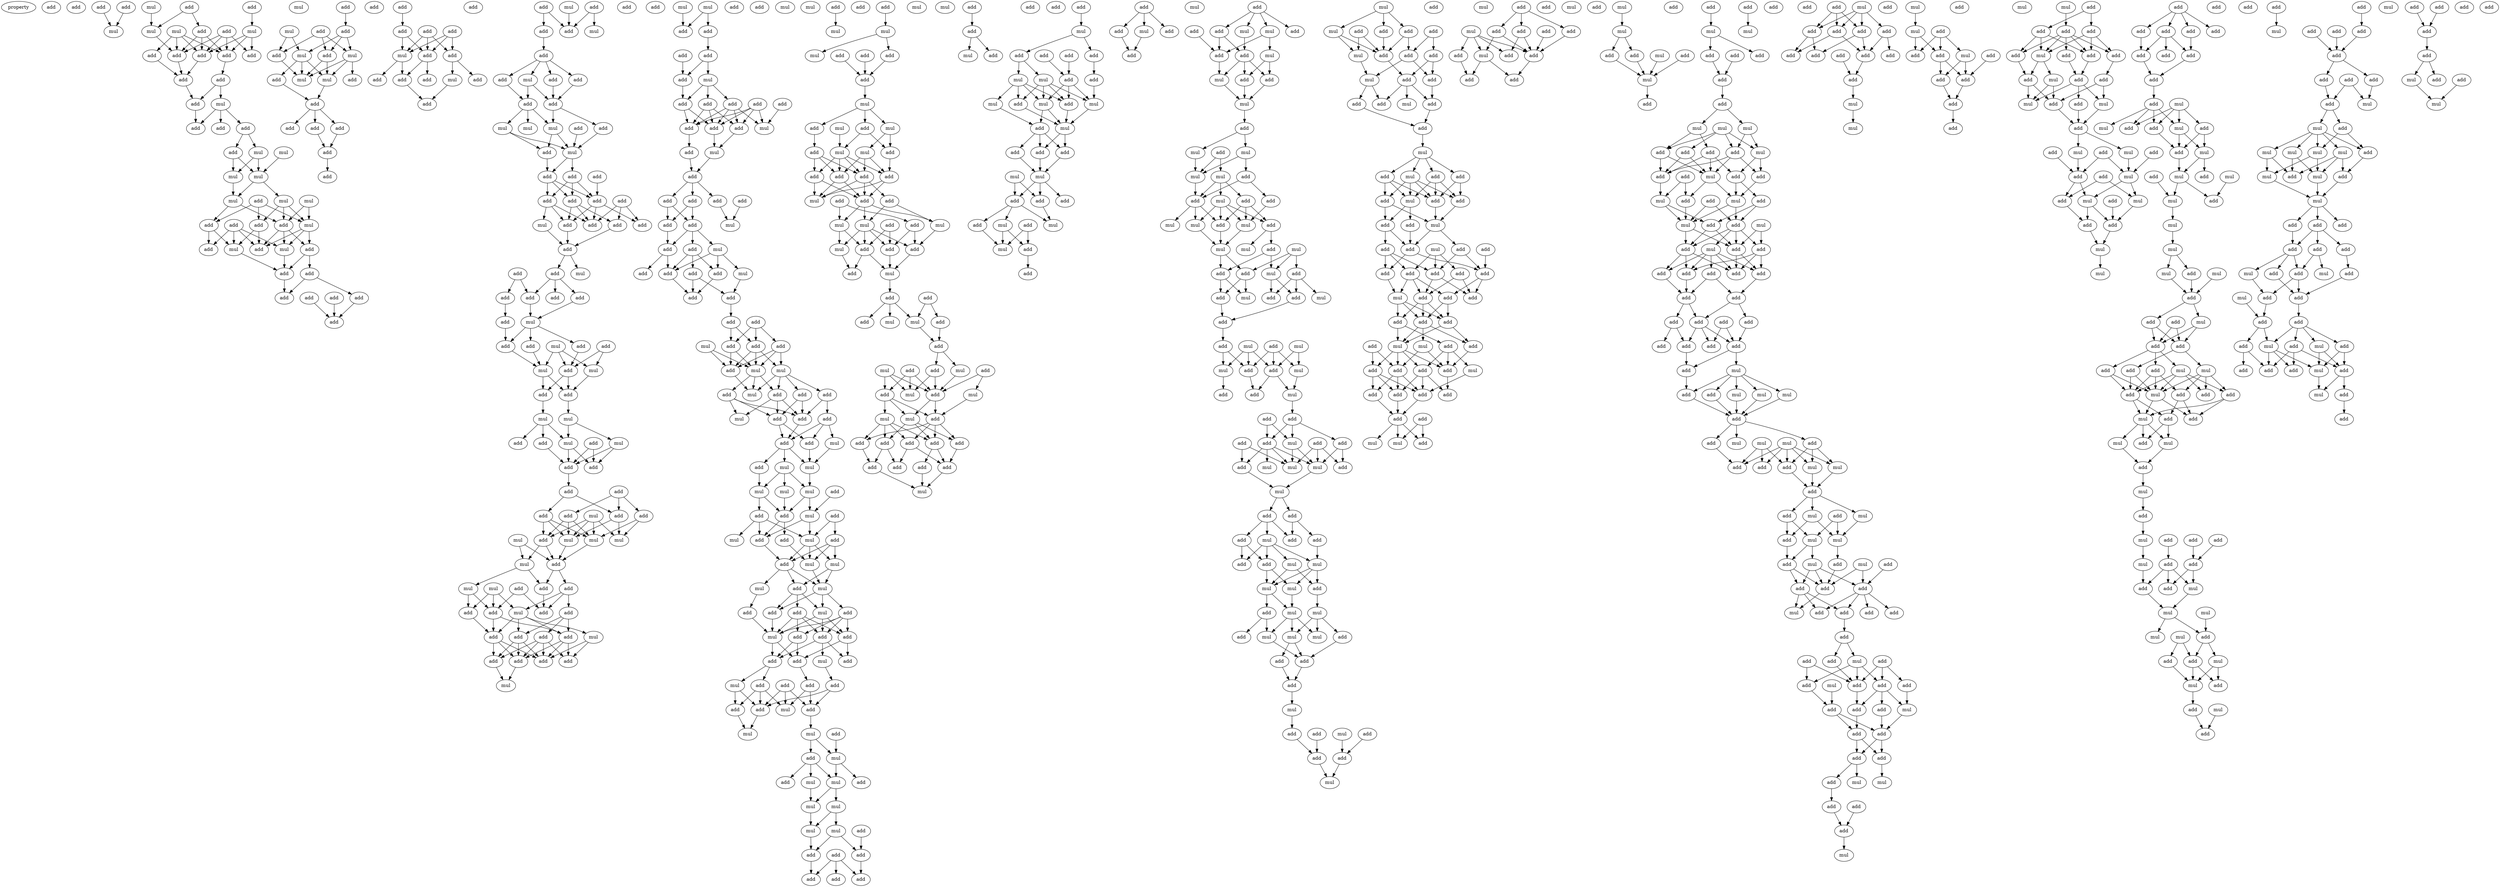 digraph {
    node [fontcolor=black]
    property [mul=2,lf=1.6]
    0 [ label = add ];
    1 [ label = add ];
    2 [ label = add ];
    3 [ label = add ];
    4 [ label = mul ];
    5 [ label = add ];
    6 [ label = mul ];
    7 [ label = add ];
    8 [ label = add ];
    9 [ label = mul ];
    10 [ label = mul ];
    11 [ label = mul ];
    12 [ label = add ];
    13 [ label = add ];
    14 [ label = add ];
    15 [ label = add ];
    16 [ label = add ];
    17 [ label = add ];
    18 [ label = add ];
    19 [ label = add ];
    20 [ label = mul ];
    21 [ label = add ];
    22 [ label = add ];
    23 [ label = add ];
    24 [ label = add ];
    25 [ label = add ];
    26 [ label = mul ];
    27 [ label = mul ];
    28 [ label = mul ];
    29 [ label = mul ];
    30 [ label = mul ];
    31 [ label = mul ];
    32 [ label = add ];
    33 [ label = mul ];
    34 [ label = add ];
    35 [ label = mul ];
    36 [ label = add ];
    37 [ label = add ];
    38 [ label = add ];
    39 [ label = mul ];
    40 [ label = add ];
    41 [ label = add ];
    42 [ label = add ];
    43 [ label = mul ];
    44 [ label = add ];
    45 [ label = add ];
    46 [ label = add ];
    47 [ label = add ];
    48 [ label = add ];
    49 [ label = add ];
    50 [ label = add ];
    51 [ label = mul ];
    52 [ label = add ];
    53 [ label = mul ];
    54 [ label = add ];
    55 [ label = add ];
    56 [ label = add ];
    57 [ label = add ];
    58 [ label = mul ];
    59 [ label = mul ];
    60 [ label = add ];
    61 [ label = mul ];
    62 [ label = mul ];
    63 [ label = add ];
    64 [ label = add ];
    65 [ label = add ];
    66 [ label = add ];
    67 [ label = add ];
    68 [ label = add ];
    69 [ label = add ];
    70 [ label = add ];
    71 [ label = add ];
    72 [ label = add ];
    73 [ label = add ];
    74 [ label = add ];
    75 [ label = add ];
    76 [ label = add ];
    77 [ label = mul ];
    78 [ label = add ];
    79 [ label = add ];
    80 [ label = mul ];
    81 [ label = add ];
    82 [ label = add ];
    83 [ label = add ];
    84 [ label = add ];
    85 [ label = add ];
    86 [ label = mul ];
    87 [ label = add ];
    88 [ label = add ];
    89 [ label = add ];
    90 [ label = mul ];
    91 [ label = add ];
    92 [ label = add ];
    93 [ label = add ];
    94 [ label = add ];
    95 [ label = mul ];
    96 [ label = add ];
    97 [ label = add ];
    98 [ label = add ];
    99 [ label = add ];
    100 [ label = add ];
    101 [ label = mul ];
    102 [ label = mul ];
    103 [ label = mul ];
    104 [ label = add ];
    105 [ label = mul ];
    106 [ label = add ];
    107 [ label = add ];
    108 [ label = add ];
    109 [ label = add ];
    110 [ label = add ];
    111 [ label = add ];
    112 [ label = add ];
    113 [ label = add ];
    114 [ label = add ];
    115 [ label = mul ];
    116 [ label = add ];
    117 [ label = add ];
    118 [ label = add ];
    119 [ label = add ];
    120 [ label = add ];
    121 [ label = mul ];
    122 [ label = add ];
    123 [ label = add ];
    124 [ label = add ];
    125 [ label = add ];
    126 [ label = add ];
    127 [ label = add ];
    128 [ label = mul ];
    129 [ label = mul ];
    130 [ label = add ];
    131 [ label = add ];
    132 [ label = add ];
    133 [ label = add ];
    134 [ label = mul ];
    135 [ label = mul ];
    136 [ label = add ];
    137 [ label = add ];
    138 [ label = add ];
    139 [ label = mul ];
    140 [ label = mul ];
    141 [ label = mul ];
    142 [ label = add ];
    143 [ label = add ];
    144 [ label = mul ];
    145 [ label = add ];
    146 [ label = add ];
    147 [ label = add ];
    148 [ label = add ];
    149 [ label = add ];
    150 [ label = add ];
    151 [ label = add ];
    152 [ label = add ];
    153 [ label = add ];
    154 [ label = mul ];
    155 [ label = mul ];
    156 [ label = mul ];
    157 [ label = add ];
    158 [ label = mul ];
    159 [ label = mul ];
    160 [ label = mul ];
    161 [ label = add ];
    162 [ label = add ];
    163 [ label = mul ];
    164 [ label = add ];
    165 [ label = add ];
    166 [ label = mul ];
    167 [ label = add ];
    168 [ label = add ];
    169 [ label = add ];
    170 [ label = add ];
    171 [ label = mul ];
    172 [ label = add ];
    173 [ label = add ];
    174 [ label = add ];
    175 [ label = add ];
    176 [ label = mul ];
    177 [ label = add ];
    178 [ label = add ];
    179 [ label = add ];
    180 [ label = add ];
    181 [ label = mul ];
    182 [ label = mul ];
    183 [ label = mul ];
    184 [ label = add ];
    185 [ label = add ];
    186 [ label = add ];
    187 [ label = add ];
    188 [ label = add ];
    189 [ label = add ];
    190 [ label = mul ];
    191 [ label = add ];
    192 [ label = add ];
    193 [ label = add ];
    194 [ label = add ];
    195 [ label = add ];
    196 [ label = add ];
    197 [ label = add ];
    198 [ label = add ];
    199 [ label = add ];
    200 [ label = mul ];
    201 [ label = add ];
    202 [ label = mul ];
    203 [ label = add ];
    204 [ label = add ];
    205 [ label = add ];
    206 [ label = add ];
    207 [ label = add ];
    208 [ label = add ];
    209 [ label = mul ];
    210 [ label = add ];
    211 [ label = add ];
    212 [ label = mul ];
    213 [ label = add ];
    214 [ label = mul ];
    215 [ label = add ];
    216 [ label = add ];
    217 [ label = add ];
    218 [ label = add ];
    219 [ label = add ];
    220 [ label = add ];
    221 [ label = add ];
    222 [ label = add ];
    223 [ label = add ];
    224 [ label = add ];
    225 [ label = mul ];
    226 [ label = add ];
    227 [ label = add ];
    228 [ label = mul ];
    229 [ label = mul ];
    230 [ label = mul ];
    231 [ label = add ];
    232 [ label = add ];
    233 [ label = add ];
    234 [ label = add ];
    235 [ label = add ];
    236 [ label = mul ];
    237 [ label = add ];
    238 [ label = add ];
    239 [ label = add ];
    240 [ label = add ];
    241 [ label = mul ];
    242 [ label = add ];
    243 [ label = mul ];
    244 [ label = mul ];
    245 [ label = mul ];
    246 [ label = mul ];
    247 [ label = mul ];
    248 [ label = add ];
    249 [ label = mul ];
    250 [ label = add ];
    251 [ label = add ];
    252 [ label = add ];
    253 [ label = mul ];
    254 [ label = add ];
    255 [ label = add ];
    256 [ label = add ];
    257 [ label = mul ];
    258 [ label = add ];
    259 [ label = mul ];
    260 [ label = mul ];
    261 [ label = mul ];
    262 [ label = mul ];
    263 [ label = add ];
    264 [ label = mul ];
    265 [ label = add ];
    266 [ label = add ];
    267 [ label = add ];
    268 [ label = add ];
    269 [ label = add ];
    270 [ label = add ];
    271 [ label = add ];
    272 [ label = mul ];
    273 [ label = mul ];
    274 [ label = mul ];
    275 [ label = add ];
    276 [ label = add ];
    277 [ label = add ];
    278 [ label = add ];
    279 [ label = add ];
    280 [ label = add ];
    281 [ label = add ];
    282 [ label = mul ];
    283 [ label = add ];
    284 [ label = add ];
    285 [ label = mul ];
    286 [ label = add ];
    287 [ label = mul ];
    288 [ label = mul ];
    289 [ label = add ];
    290 [ label = add ];
    291 [ label = mul ];
    292 [ label = mul ];
    293 [ label = add ];
    294 [ label = mul ];
    295 [ label = add ];
    296 [ label = mul ];
    297 [ label = mul ];
    298 [ label = add ];
    299 [ label = mul ];
    300 [ label = mul ];
    301 [ label = add ];
    302 [ label = add ];
    303 [ label = add ];
    304 [ label = add ];
    305 [ label = add ];
    306 [ label = add ];
    307 [ label = mul ];
    308 [ label = add ];
    309 [ label = add ];
    310 [ label = mul ];
    311 [ label = add ];
    312 [ label = mul ];
    313 [ label = add ];
    314 [ label = add ];
    315 [ label = mul ];
    316 [ label = add ];
    317 [ label = add ];
    318 [ label = mul ];
    319 [ label = mul ];
    320 [ label = add ];
    321 [ label = mul ];
    322 [ label = mul ];
    323 [ label = add ];
    324 [ label = add ];
    325 [ label = mul ];
    326 [ label = mul ];
    327 [ label = add ];
    328 [ label = add ];
    329 [ label = add ];
    330 [ label = add ];
    331 [ label = add ];
    332 [ label = add ];
    333 [ label = add ];
    334 [ label = mul ];
    335 [ label = add ];
    336 [ label = add ];
    337 [ label = add ];
    338 [ label = mul ];
    339 [ label = mul ];
    340 [ label = mul ];
    341 [ label = add ];
    342 [ label = add ];
    343 [ label = add ];
    344 [ label = mul ];
    345 [ label = mul ];
    346 [ label = add ];
    347 [ label = add ];
    348 [ label = add ];
    349 [ label = add ];
    350 [ label = mul ];
    351 [ label = mul ];
    352 [ label = mul ];
    353 [ label = add ];
    354 [ label = add ];
    355 [ label = mul ];
    356 [ label = add ];
    357 [ label = add ];
    358 [ label = mul ];
    359 [ label = add ];
    360 [ label = add ];
    361 [ label = add ];
    362 [ label = mul ];
    363 [ label = mul ];
    364 [ label = mul ];
    365 [ label = add ];
    366 [ label = mul ];
    367 [ label = add ];
    368 [ label = add ];
    369 [ label = add ];
    370 [ label = add ];
    371 [ label = add ];
    372 [ label = add ];
    373 [ label = add ];
    374 [ label = add ];
    375 [ label = add ];
    376 [ label = mul ];
    377 [ label = add ];
    378 [ label = add ];
    379 [ label = add ];
    380 [ label = add ];
    381 [ label = mul ];
    382 [ label = add ];
    383 [ label = add ];
    384 [ label = mul ];
    385 [ label = add ];
    386 [ label = add ];
    387 [ label = add ];
    388 [ label = add ];
    389 [ label = add ];
    390 [ label = mul ];
    391 [ label = mul ];
    392 [ label = add ];
    393 [ label = add ];
    394 [ label = mul ];
    395 [ label = mul ];
    396 [ label = mul ];
    397 [ label = add ];
    398 [ label = add ];
    399 [ label = mul ];
    400 [ label = add ];
    401 [ label = add ];
    402 [ label = add ];
    403 [ label = mul ];
    404 [ label = mul ];
    405 [ label = add ];
    406 [ label = add ];
    407 [ label = add ];
    408 [ label = mul ];
    409 [ label = add ];
    410 [ label = mul ];
    411 [ label = add ];
    412 [ label = add ];
    413 [ label = mul ];
    414 [ label = add ];
    415 [ label = add ];
    416 [ label = add ];
    417 [ label = mul ];
    418 [ label = mul ];
    419 [ label = add ];
    420 [ label = add ];
    421 [ label = add ];
    422 [ label = add ];
    423 [ label = mul ];
    424 [ label = add ];
    425 [ label = mul ];
    426 [ label = add ];
    427 [ label = mul ];
    428 [ label = add ];
    429 [ label = add ];
    430 [ label = mul ];
    431 [ label = add ];
    432 [ label = add ];
    433 [ label = mul ];
    434 [ label = add ];
    435 [ label = add ];
    436 [ label = mul ];
    437 [ label = mul ];
    438 [ label = add ];
    439 [ label = mul ];
    440 [ label = mul ];
    441 [ label = add ];
    442 [ label = add ];
    443 [ label = mul ];
    444 [ label = add ];
    445 [ label = mul ];
    446 [ label = mul ];
    447 [ label = mul ];
    448 [ label = add ];
    449 [ label = add ];
    450 [ label = add ];
    451 [ label = mul ];
    452 [ label = mul ];
    453 [ label = mul ];
    454 [ label = add ];
    455 [ label = mul ];
    456 [ label = add ];
    457 [ label = add ];
    458 [ label = add ];
    459 [ label = mul ];
    460 [ label = add ];
    461 [ label = add ];
    462 [ label = mul ];
    463 [ label = add ];
    464 [ label = mul ];
    465 [ label = add ];
    466 [ label = mul ];
    467 [ label = add ];
    468 [ label = add ];
    469 [ label = mul ];
    470 [ label = mul ];
    471 [ label = add ];
    472 [ label = add ];
    473 [ label = mul ];
    474 [ label = add ];
    475 [ label = add ];
    476 [ label = add ];
    477 [ label = add ];
    478 [ label = mul ];
    479 [ label = add ];
    480 [ label = add ];
    481 [ label = add ];
    482 [ label = mul ];
    483 [ label = mul ];
    484 [ label = mul ];
    485 [ label = add ];
    486 [ label = add ];
    487 [ label = mul ];
    488 [ label = add ];
    489 [ label = add ];
    490 [ label = add ];
    491 [ label = add ];
    492 [ label = mul ];
    493 [ label = add ];
    494 [ label = add ];
    495 [ label = mul ];
    496 [ label = mul ];
    497 [ label = add ];
    498 [ label = mul ];
    499 [ label = add ];
    500 [ label = mul ];
    501 [ label = mul ];
    502 [ label = add ];
    503 [ label = mul ];
    504 [ label = mul ];
    505 [ label = add ];
    506 [ label = mul ];
    507 [ label = add ];
    508 [ label = mul ];
    509 [ label = add ];
    510 [ label = add ];
    511 [ label = add ];
    512 [ label = mul ];
    513 [ label = mul ];
    514 [ label = add ];
    515 [ label = add ];
    516 [ label = add ];
    517 [ label = add ];
    518 [ label = add ];
    519 [ label = mul ];
    520 [ label = mul ];
    521 [ label = add ];
    522 [ label = add ];
    523 [ label = add ];
    524 [ label = mul ];
    525 [ label = add ];
    526 [ label = add ];
    527 [ label = add ];
    528 [ label = mul ];
    529 [ label = add ];
    530 [ label = mul ];
    531 [ label = add ];
    532 [ label = add ];
    533 [ label = mul ];
    534 [ label = add ];
    535 [ label = add ];
    536 [ label = add ];
    537 [ label = add ];
    538 [ label = mul ];
    539 [ label = add ];
    540 [ label = add ];
    541 [ label = mul ];
    542 [ label = add ];
    543 [ label = mul ];
    544 [ label = add ];
    545 [ label = add ];
    546 [ label = add ];
    547 [ label = add ];
    548 [ label = mul ];
    549 [ label = add ];
    550 [ label = add ];
    551 [ label = mul ];
    552 [ label = add ];
    553 [ label = add ];
    554 [ label = add ];
    555 [ label = add ];
    556 [ label = add ];
    557 [ label = add ];
    558 [ label = add ];
    559 [ label = add ];
    560 [ label = add ];
    561 [ label = mul ];
    562 [ label = add ];
    563 [ label = add ];
    564 [ label = add ];
    565 [ label = add ];
    566 [ label = add ];
    567 [ label = mul ];
    568 [ label = mul ];
    569 [ label = add ];
    570 [ label = add ];
    571 [ label = add ];
    572 [ label = add ];
    573 [ label = add ];
    574 [ label = mul ];
    575 [ label = add ];
    576 [ label = add ];
    577 [ label = add ];
    578 [ label = add ];
    579 [ label = add ];
    580 [ label = add ];
    581 [ label = add ];
    582 [ label = add ];
    583 [ label = mul ];
    584 [ label = add ];
    585 [ label = add ];
    586 [ label = mul ];
    587 [ label = mul ];
    588 [ label = add ];
    589 [ label = add ];
    590 [ label = mul ];
    591 [ label = add ];
    592 [ label = add ];
    593 [ label = add ];
    594 [ label = mul ];
    595 [ label = add ];
    596 [ label = add ];
    597 [ label = add ];
    598 [ label = add ];
    599 [ label = add ];
    600 [ label = add ];
    601 [ label = mul ];
    602 [ label = add ];
    603 [ label = mul ];
    604 [ label = mul ];
    605 [ label = add ];
    606 [ label = add ];
    607 [ label = add ];
    608 [ label = mul ];
    609 [ label = add ];
    610 [ label = mul ];
    611 [ label = add ];
    612 [ label = add ];
    613 [ label = mul ];
    614 [ label = add ];
    615 [ label = add ];
    616 [ label = add ];
    617 [ label = add ];
    618 [ label = mul ];
    619 [ label = add ];
    620 [ label = add ];
    621 [ label = mul ];
    622 [ label = mul ];
    623 [ label = mul ];
    624 [ label = mul ];
    625 [ label = add ];
    626 [ label = add ];
    627 [ label = add ];
    628 [ label = add ];
    629 [ label = mul ];
    630 [ label = add ];
    631 [ label = add ];
    632 [ label = add ];
    633 [ label = add ];
    634 [ label = mul ];
    635 [ label = add ];
    636 [ label = mul ];
    637 [ label = add ];
    638 [ label = add ];
    639 [ label = mul ];
    640 [ label = mul ];
    641 [ label = add ];
    642 [ label = add ];
    643 [ label = mul ];
    644 [ label = add ];
    645 [ label = add ];
    646 [ label = add ];
    647 [ label = add ];
    648 [ label = add ];
    649 [ label = add ];
    650 [ label = add ];
    651 [ label = add ];
    652 [ label = add ];
    653 [ label = add ];
    654 [ label = add ];
    655 [ label = add ];
    656 [ label = add ];
    657 [ label = add ];
    658 [ label = add ];
    659 [ label = add ];
    660 [ label = add ];
    661 [ label = add ];
    662 [ label = add ];
    663 [ label = mul ];
    664 [ label = mul ];
    665 [ label = mul ];
    666 [ label = add ];
    667 [ label = add ];
    668 [ label = mul ];
    669 [ label = add ];
    670 [ label = add ];
    671 [ label = mul ];
    672 [ label = add ];
    673 [ label = mul ];
    674 [ label = mul ];
    675 [ label = mul ];
    676 [ label = add ];
    677 [ label = mul ];
    678 [ label = add ];
    679 [ label = add ];
    680 [ label = add ];
    681 [ label = mul ];
    682 [ label = mul ];
    683 [ label = add ];
    684 [ label = add ];
    685 [ label = mul ];
    686 [ label = mul ];
    687 [ label = add ];
    688 [ label = add ];
    689 [ label = add ];
    690 [ label = mul ];
    691 [ label = add ];
    692 [ label = mul ];
    693 [ label = add ];
    694 [ label = add ];
    695 [ label = add ];
    696 [ label = add ];
    697 [ label = add ];
    698 [ label = add ];
    699 [ label = add ];
    700 [ label = mul ];
    701 [ label = add ];
    702 [ label = mul ];
    703 [ label = add ];
    704 [ label = add ];
    705 [ label = add ];
    706 [ label = add ];
    707 [ label = mul ];
    708 [ label = add ];
    709 [ label = add ];
    710 [ label = add ];
    711 [ label = mul ];
    712 [ label = add ];
    713 [ label = add ];
    714 [ label = add ];
    715 [ label = add ];
    716 [ label = add ];
    717 [ label = add ];
    718 [ label = add ];
    719 [ label = mul ];
    720 [ label = add ];
    721 [ label = add ];
    722 [ label = mul ];
    723 [ label = add ];
    724 [ label = add ];
    725 [ label = add ];
    726 [ label = add ];
    727 [ label = mul ];
    728 [ label = mul ];
    729 [ label = add ];
    730 [ label = add ];
    731 [ label = add ];
    732 [ label = add ];
    733 [ label = add ];
    734 [ label = add ];
    735 [ label = add ];
    736 [ label = add ];
    737 [ label = add ];
    738 [ label = add ];
    739 [ label = add ];
    740 [ label = mul ];
    741 [ label = mul ];
    742 [ label = add ];
    743 [ label = mul ];
    744 [ label = add ];
    745 [ label = mul ];
    746 [ label = add ];
    747 [ label = add ];
    748 [ label = add ];
    749 [ label = add ];
    750 [ label = mul ];
    751 [ label = add ];
    752 [ label = add ];
    753 [ label = add ];
    754 [ label = add ];
    755 [ label = mul ];
    756 [ label = mul ];
    757 [ label = add ];
    758 [ label = add ];
    759 [ label = add ];
    760 [ label = add ];
    761 [ label = add ];
    762 [ label = add ];
    763 [ label = mul ];
    764 [ label = add ];
    765 [ label = add ];
    766 [ label = add ];
    767 [ label = add ];
    768 [ label = add ];
    769 [ label = mul ];
    770 [ label = add ];
    771 [ label = mul ];
    772 [ label = mul ];
    773 [ label = add ];
    774 [ label = add ];
    775 [ label = mul ];
    776 [ label = add ];
    777 [ label = mul ];
    778 [ label = add ];
    779 [ label = add ];
    780 [ label = mul ];
    781 [ label = add ];
    782 [ label = add ];
    783 [ label = add ];
    784 [ label = mul ];
    785 [ label = mul ];
    786 [ label = add ];
    787 [ label = add ];
    788 [ label = add ];
    789 [ label = mul ];
    790 [ label = mul ];
    791 [ label = add ];
    792 [ label = add ];
    793 [ label = add ];
    794 [ label = add ];
    795 [ label = add ];
    796 [ label = add ];
    797 [ label = add ];
    798 [ label = add ];
    799 [ label = add ];
    800 [ label = mul ];
    801 [ label = add ];
    802 [ label = mul ];
    803 [ label = mul ];
    804 [ label = add ];
    805 [ label = add ];
    806 [ label = add ];
    807 [ label = mul ];
    808 [ label = add ];
    809 [ label = add ];
    810 [ label = mul ];
    811 [ label = add ];
    812 [ label = mul ];
    813 [ label = mul ];
    814 [ label = add ];
    815 [ label = mul ];
    816 [ label = mul ];
    817 [ label = add ];
    818 [ label = mul ];
    819 [ label = add ];
    820 [ label = mul ];
    821 [ label = add ];
    822 [ label = add ];
    823 [ label = mul ];
    824 [ label = add ];
    825 [ label = add ];
    826 [ label = add ];
    827 [ label = add ];
    828 [ label = add ];
    829 [ label = mul ];
    830 [ label = mul ];
    831 [ label = add ];
    832 [ label = add ];
    833 [ label = mul ];
    834 [ label = add ];
    835 [ label = add ];
    836 [ label = add ];
    837 [ label = add ];
    838 [ label = add ];
    839 [ label = add ];
    840 [ label = mul ];
    841 [ label = mul ];
    842 [ label = add ];
    843 [ label = mul ];
    844 [ label = add ];
    845 [ label = mul ];
    846 [ label = add ];
    847 [ label = add ];
    848 [ label = add ];
    849 [ label = add ];
    850 [ label = mul ];
    851 [ label = add ];
    852 [ label = mul ];
    853 [ label = add ];
    854 [ label = add ];
    855 [ label = mul ];
    856 [ label = add ];
    857 [ label = mul ];
    858 [ label = mul ];
    859 [ label = mul ];
    860 [ label = mul ];
    861 [ label = add ];
    862 [ label = add ];
    863 [ label = add ];
    864 [ label = mul ];
    865 [ label = mul ];
    866 [ label = add ];
    867 [ label = add ];
    868 [ label = mul ];
    869 [ label = add ];
    870 [ label = add ];
    871 [ label = mul ];
    872 [ label = add ];
    873 [ label = add ];
    874 [ label = add ];
    875 [ label = add ];
    876 [ label = add ];
    877 [ label = add ];
    878 [ label = mul ];
    879 [ label = add ];
    880 [ label = add ];
    881 [ label = mul ];
    882 [ label = add ];
    883 [ label = mul ];
    884 [ label = add ];
    885 [ label = mul ];
    886 [ label = mul ];
    887 [ label = mul ];
    888 [ label = add ];
    889 [ label = mul ];
    890 [ label = mul ];
    891 [ label = mul ];
    892 [ label = add ];
    893 [ label = add ];
    894 [ label = mul ];
    895 [ label = add ];
    896 [ label = add ];
    897 [ label = add ];
    898 [ label = add ];
    899 [ label = add ];
    900 [ label = add ];
    901 [ label = add ];
    902 [ label = add ];
    903 [ label = mul ];
    904 [ label = add ];
    905 [ label = mul ];
    906 [ label = add ];
    907 [ label = mul ];
    908 [ label = add ];
    909 [ label = add ];
    910 [ label = add ];
    911 [ label = add ];
    912 [ label = mul ];
    913 [ label = mul ];
    914 [ label = add ];
    915 [ label = add ];
    916 [ label = add ];
    917 [ label = add ];
    918 [ label = add ];
    919 [ label = mul ];
    920 [ label = add ];
    921 [ label = mul ];
    922 [ label = add ];
    923 [ label = add ];
    924 [ label = add ];
    925 [ label = add ];
    926 [ label = add ];
    927 [ label = add ];
    928 [ label = add ];
    929 [ label = mul ];
    930 [ label = add ];
    931 [ label = add ];
    932 [ label = mul ];
    933 [ label = add ];
    2 -> 4 [ name = 0 ];
    3 -> 4 [ name = 1 ];
    5 -> 11 [ name = 2 ];
    6 -> 9 [ name = 3 ];
    7 -> 8 [ name = 4 ];
    7 -> 9 [ name = 5 ];
    8 -> 13 [ name = 6 ];
    8 -> 14 [ name = 7 ];
    8 -> 16 [ name = 8 ];
    9 -> 14 [ name = 9 ];
    10 -> 13 [ name = 10 ];
    10 -> 14 [ name = 11 ];
    10 -> 16 [ name = 12 ];
    10 -> 17 [ name = 13 ];
    11 -> 13 [ name = 14 ];
    11 -> 15 [ name = 15 ];
    11 -> 16 [ name = 16 ];
    12 -> 13 [ name = 17 ];
    12 -> 14 [ name = 18 ];
    12 -> 15 [ name = 19 ];
    12 -> 16 [ name = 20 ];
    13 -> 18 [ name = 21 ];
    14 -> 19 [ name = 22 ];
    16 -> 19 [ name = 23 ];
    17 -> 19 [ name = 24 ];
    18 -> 20 [ name = 25 ];
    18 -> 21 [ name = 26 ];
    19 -> 21 [ name = 27 ];
    20 -> 22 [ name = 28 ];
    20 -> 23 [ name = 29 ];
    20 -> 24 [ name = 30 ];
    21 -> 22 [ name = 31 ];
    23 -> 25 [ name = 32 ];
    23 -> 27 [ name = 33 ];
    25 -> 28 [ name = 34 ];
    25 -> 29 [ name = 35 ];
    26 -> 29 [ name = 36 ];
    27 -> 28 [ name = 37 ];
    27 -> 29 [ name = 38 ];
    28 -> 30 [ name = 39 ];
    29 -> 30 [ name = 40 ];
    29 -> 31 [ name = 41 ];
    30 -> 36 [ name = 42 ];
    30 -> 38 [ name = 43 ];
    31 -> 35 [ name = 44 ];
    31 -> 37 [ name = 45 ];
    31 -> 38 [ name = 46 ];
    32 -> 35 [ name = 47 ];
    32 -> 36 [ name = 48 ];
    32 -> 37 [ name = 49 ];
    33 -> 35 [ name = 50 ];
    33 -> 38 [ name = 51 ];
    34 -> 39 [ name = 52 ];
    34 -> 40 [ name = 53 ];
    34 -> 41 [ name = 54 ];
    34 -> 43 [ name = 55 ];
    35 -> 39 [ name = 56 ];
    35 -> 41 [ name = 57 ];
    35 -> 42 [ name = 58 ];
    36 -> 40 [ name = 59 ];
    36 -> 43 [ name = 60 ];
    37 -> 41 [ name = 61 ];
    37 -> 43 [ name = 62 ];
    38 -> 39 [ name = 63 ];
    38 -> 41 [ name = 64 ];
    38 -> 42 [ name = 65 ];
    39 -> 45 [ name = 66 ];
    42 -> 44 [ name = 67 ];
    42 -> 45 [ name = 68 ];
    43 -> 45 [ name = 69 ];
    44 -> 48 [ name = 70 ];
    44 -> 49 [ name = 71 ];
    45 -> 49 [ name = 72 ];
    46 -> 50 [ name = 73 ];
    47 -> 50 [ name = 74 ];
    48 -> 50 [ name = 75 ];
    52 -> 54 [ name = 76 ];
    53 -> 56 [ name = 77 ];
    53 -> 59 [ name = 78 ];
    54 -> 57 [ name = 79 ];
    54 -> 58 [ name = 80 ];
    54 -> 59 [ name = 81 ];
    55 -> 56 [ name = 82 ];
    55 -> 57 [ name = 83 ];
    55 -> 58 [ name = 84 ];
    56 -> 61 [ name = 85 ];
    57 -> 61 [ name = 86 ];
    57 -> 62 [ name = 87 ];
    58 -> 61 [ name = 88 ];
    58 -> 62 [ name = 89 ];
    58 -> 63 [ name = 90 ];
    59 -> 60 [ name = 91 ];
    59 -> 61 [ name = 92 ];
    59 -> 62 [ name = 93 ];
    60 -> 64 [ name = 94 ];
    62 -> 64 [ name = 95 ];
    64 -> 65 [ name = 96 ];
    64 -> 66 [ name = 97 ];
    64 -> 68 [ name = 98 ];
    66 -> 70 [ name = 99 ];
    68 -> 70 [ name = 100 ];
    69 -> 71 [ name = 101 ];
    70 -> 74 [ name = 102 ];
    71 -> 77 [ name = 103 ];
    71 -> 78 [ name = 104 ];
    72 -> 76 [ name = 105 ];
    72 -> 77 [ name = 106 ];
    72 -> 78 [ name = 107 ];
    75 -> 76 [ name = 108 ];
    75 -> 77 [ name = 109 ];
    75 -> 78 [ name = 110 ];
    76 -> 80 [ name = 111 ];
    76 -> 81 [ name = 112 ];
    77 -> 79 [ name = 113 ];
    77 -> 83 [ name = 114 ];
    78 -> 82 [ name = 115 ];
    78 -> 83 [ name = 116 ];
    80 -> 84 [ name = 117 ];
    83 -> 84 [ name = 118 ];
    85 -> 89 [ name = 119 ];
    85 -> 91 [ name = 120 ];
    86 -> 91 [ name = 121 ];
    87 -> 90 [ name = 122 ];
    87 -> 91 [ name = 123 ];
    89 -> 92 [ name = 124 ];
    92 -> 94 [ name = 125 ];
    92 -> 95 [ name = 126 ];
    92 -> 96 [ name = 127 ];
    92 -> 97 [ name = 128 ];
    94 -> 99 [ name = 129 ];
    95 -> 98 [ name = 130 ];
    95 -> 99 [ name = 131 ];
    96 -> 98 [ name = 132 ];
    97 -> 99 [ name = 133 ];
    98 -> 101 [ name = 134 ];
    98 -> 102 [ name = 135 ];
    98 -> 103 [ name = 136 ];
    99 -> 100 [ name = 137 ];
    99 -> 102 [ name = 138 ];
    100 -> 105 [ name = 139 ];
    102 -> 105 [ name = 140 ];
    102 -> 106 [ name = 141 ];
    103 -> 105 [ name = 142 ];
    103 -> 106 [ name = 143 ];
    104 -> 105 [ name = 144 ];
    105 -> 108 [ name = 145 ];
    105 -> 109 [ name = 146 ];
    106 -> 108 [ name = 147 ];
    107 -> 112 [ name = 148 ];
    108 -> 110 [ name = 149 ];
    108 -> 111 [ name = 150 ];
    108 -> 112 [ name = 151 ];
    109 -> 110 [ name = 152 ];
    109 -> 111 [ name = 153 ];
    109 -> 112 [ name = 154 ];
    110 -> 116 [ name = 155 ];
    110 -> 117 [ name = 156 ];
    110 -> 118 [ name = 157 ];
    111 -> 115 [ name = 158 ];
    111 -> 116 [ name = 159 ];
    111 -> 117 [ name = 160 ];
    112 -> 114 [ name = 161 ];
    112 -> 116 [ name = 162 ];
    112 -> 117 [ name = 163 ];
    113 -> 114 [ name = 164 ];
    113 -> 116 [ name = 165 ];
    113 -> 118 [ name = 166 ];
    115 -> 119 [ name = 167 ];
    117 -> 119 [ name = 168 ];
    118 -> 119 [ name = 169 ];
    119 -> 121 [ name = 170 ];
    119 -> 122 [ name = 171 ];
    120 -> 123 [ name = 172 ];
    120 -> 126 [ name = 173 ];
    122 -> 124 [ name = 174 ];
    122 -> 125 [ name = 175 ];
    122 -> 126 [ name = 176 ];
    123 -> 127 [ name = 177 ];
    124 -> 128 [ name = 178 ];
    126 -> 128 [ name = 179 ];
    127 -> 130 [ name = 180 ];
    128 -> 130 [ name = 181 ];
    128 -> 131 [ name = 182 ];
    128 -> 133 [ name = 183 ];
    129 -> 134 [ name = 184 ];
    129 -> 135 [ name = 185 ];
    129 -> 136 [ name = 186 ];
    130 -> 135 [ name = 187 ];
    131 -> 136 [ name = 188 ];
    132 -> 134 [ name = 189 ];
    132 -> 136 [ name = 190 ];
    133 -> 135 [ name = 191 ];
    134 -> 138 [ name = 192 ];
    135 -> 137 [ name = 193 ];
    135 -> 138 [ name = 194 ];
    136 -> 137 [ name = 195 ];
    136 -> 138 [ name = 196 ];
    137 -> 139 [ name = 197 ];
    138 -> 140 [ name = 198 ];
    139 -> 141 [ name = 199 ];
    139 -> 142 [ name = 200 ];
    139 -> 145 [ name = 201 ];
    140 -> 141 [ name = 202 ];
    140 -> 144 [ name = 203 ];
    141 -> 146 [ name = 204 ];
    141 -> 147 [ name = 205 ];
    143 -> 146 [ name = 206 ];
    143 -> 147 [ name = 207 ];
    144 -> 146 [ name = 208 ];
    144 -> 147 [ name = 209 ];
    145 -> 146 [ name = 210 ];
    146 -> 149 [ name = 211 ];
    148 -> 150 [ name = 212 ];
    148 -> 151 [ name = 213 ];
    148 -> 153 [ name = 214 ];
    149 -> 151 [ name = 215 ];
    149 -> 152 [ name = 216 ];
    150 -> 155 [ name = 217 ];
    150 -> 156 [ name = 218 ];
    150 -> 157 [ name = 219 ];
    151 -> 156 [ name = 220 ];
    151 -> 159 [ name = 221 ];
    152 -> 155 [ name = 222 ];
    152 -> 156 [ name = 223 ];
    152 -> 157 [ name = 224 ];
    153 -> 155 [ name = 225 ];
    153 -> 159 [ name = 226 ];
    154 -> 155 [ name = 227 ];
    154 -> 156 [ name = 228 ];
    154 -> 157 [ name = 229 ];
    154 -> 159 [ name = 230 ];
    155 -> 161 [ name = 231 ];
    156 -> 161 [ name = 232 ];
    157 -> 160 [ name = 233 ];
    157 -> 161 [ name = 234 ];
    158 -> 160 [ name = 235 ];
    158 -> 161 [ name = 236 ];
    160 -> 164 [ name = 237 ];
    160 -> 166 [ name = 238 ];
    161 -> 164 [ name = 239 ];
    161 -> 165 [ name = 240 ];
    162 -> 167 [ name = 241 ];
    162 -> 168 [ name = 242 ];
    163 -> 167 [ name = 243 ];
    163 -> 169 [ name = 244 ];
    163 -> 171 [ name = 245 ];
    164 -> 168 [ name = 246 ];
    165 -> 168 [ name = 247 ];
    165 -> 170 [ name = 248 ];
    165 -> 171 [ name = 249 ];
    166 -> 167 [ name = 250 ];
    166 -> 169 [ name = 251 ];
    167 -> 172 [ name = 252 ];
    167 -> 174 [ name = 253 ];
    169 -> 172 [ name = 254 ];
    170 -> 173 [ name = 255 ];
    170 -> 174 [ name = 256 ];
    170 -> 175 [ name = 257 ];
    171 -> 172 [ name = 258 ];
    171 -> 174 [ name = 259 ];
    171 -> 175 [ name = 260 ];
    171 -> 176 [ name = 261 ];
    172 -> 177 [ name = 262 ];
    172 -> 178 [ name = 263 ];
    172 -> 179 [ name = 264 ];
    173 -> 177 [ name = 265 ];
    173 -> 178 [ name = 266 ];
    173 -> 179 [ name = 267 ];
    173 -> 180 [ name = 268 ];
    174 -> 177 [ name = 269 ];
    174 -> 178 [ name = 270 ];
    174 -> 180 [ name = 271 ];
    175 -> 177 [ name = 272 ];
    175 -> 178 [ name = 273 ];
    175 -> 179 [ name = 274 ];
    176 -> 178 [ name = 275 ];
    176 -> 180 [ name = 276 ];
    177 -> 181 [ name = 277 ];
    179 -> 181 [ name = 278 ];
    182 -> 184 [ name = 279 ];
    183 -> 184 [ name = 280 ];
    183 -> 186 [ name = 281 ];
    186 -> 189 [ name = 282 ];
    188 -> 191 [ name = 283 ];
    189 -> 190 [ name = 284 ];
    189 -> 191 [ name = 285 ];
    190 -> 193 [ name = 286 ];
    190 -> 194 [ name = 287 ];
    190 -> 195 [ name = 288 ];
    191 -> 194 [ name = 289 ];
    192 -> 200 [ name = 290 ];
    193 -> 197 [ name = 291 ];
    193 -> 198 [ name = 292 ];
    193 -> 199 [ name = 293 ];
    194 -> 198 [ name = 294 ];
    194 -> 199 [ name = 295 ];
    195 -> 197 [ name = 296 ];
    195 -> 198 [ name = 297 ];
    195 -> 199 [ name = 298 ];
    195 -> 200 [ name = 299 ];
    196 -> 197 [ name = 300 ];
    196 -> 198 [ name = 301 ];
    196 -> 199 [ name = 302 ];
    196 -> 200 [ name = 303 ];
    197 -> 202 [ name = 304 ];
    198 -> 202 [ name = 305 ];
    199 -> 201 [ name = 306 ];
    201 -> 203 [ name = 307 ];
    202 -> 203 [ name = 308 ];
    203 -> 204 [ name = 309 ];
    203 -> 205 [ name = 310 ];
    203 -> 206 [ name = 311 ];
    204 -> 208 [ name = 312 ];
    204 -> 210 [ name = 313 ];
    205 -> 208 [ name = 314 ];
    205 -> 210 [ name = 315 ];
    206 -> 209 [ name = 316 ];
    207 -> 209 [ name = 317 ];
    208 -> 211 [ name = 318 ];
    210 -> 211 [ name = 319 ];
    210 -> 212 [ name = 320 ];
    210 -> 213 [ name = 321 ];
    211 -> 215 [ name = 322 ];
    211 -> 218 [ name = 323 ];
    212 -> 214 [ name = 324 ];
    212 -> 217 [ name = 325 ];
    212 -> 218 [ name = 326 ];
    213 -> 216 [ name = 327 ];
    213 -> 217 [ name = 328 ];
    213 -> 218 [ name = 329 ];
    214 -> 220 [ name = 330 ];
    216 -> 219 [ name = 331 ];
    216 -> 220 [ name = 332 ];
    217 -> 219 [ name = 333 ];
    218 -> 219 [ name = 334 ];
    220 -> 221 [ name = 335 ];
    221 -> 223 [ name = 336 ];
    221 -> 226 [ name = 337 ];
    222 -> 223 [ name = 338 ];
    222 -> 224 [ name = 339 ];
    222 -> 226 [ name = 340 ];
    223 -> 227 [ name = 341 ];
    223 -> 228 [ name = 342 ];
    223 -> 229 [ name = 343 ];
    224 -> 227 [ name = 344 ];
    224 -> 228 [ name = 345 ];
    224 -> 229 [ name = 346 ];
    225 -> 227 [ name = 347 ];
    225 -> 228 [ name = 348 ];
    226 -> 227 [ name = 349 ];
    226 -> 228 [ name = 350 ];
    227 -> 230 [ name = 351 ];
    228 -> 230 [ name = 352 ];
    228 -> 233 [ name = 353 ];
    228 -> 234 [ name = 354 ];
    229 -> 230 [ name = 355 ];
    229 -> 231 [ name = 356 ];
    229 -> 232 [ name = 357 ];
    229 -> 234 [ name = 358 ];
    231 -> 235 [ name = 359 ];
    231 -> 237 [ name = 360 ];
    232 -> 237 [ name = 361 ];
    232 -> 238 [ name = 362 ];
    233 -> 235 [ name = 363 ];
    233 -> 236 [ name = 364 ];
    233 -> 237 [ name = 365 ];
    234 -> 235 [ name = 366 ];
    234 -> 236 [ name = 367 ];
    234 -> 237 [ name = 368 ];
    235 -> 239 [ name = 369 ];
    235 -> 240 [ name = 370 ];
    237 -> 239 [ name = 371 ];
    238 -> 239 [ name = 372 ];
    238 -> 240 [ name = 373 ];
    238 -> 241 [ name = 374 ];
    239 -> 242 [ name = 375 ];
    239 -> 243 [ name = 376 ];
    239 -> 244 [ name = 377 ];
    240 -> 244 [ name = 378 ];
    241 -> 244 [ name = 379 ];
    242 -> 246 [ name = 380 ];
    243 -> 245 [ name = 381 ];
    243 -> 246 [ name = 382 ];
    243 -> 247 [ name = 383 ];
    244 -> 247 [ name = 384 ];
    245 -> 252 [ name = 385 ];
    246 -> 250 [ name = 386 ];
    246 -> 252 [ name = 387 ];
    247 -> 249 [ name = 388 ];
    247 -> 252 [ name = 389 ];
    248 -> 249 [ name = 390 ];
    249 -> 256 [ name = 391 ];
    249 -> 257 [ name = 392 ];
    250 -> 253 [ name = 393 ];
    250 -> 256 [ name = 394 ];
    250 -> 257 [ name = 395 ];
    251 -> 255 [ name = 396 ];
    251 -> 257 [ name = 397 ];
    252 -> 254 [ name = 398 ];
    252 -> 256 [ name = 399 ];
    254 -> 259 [ name = 400 ];
    255 -> 258 [ name = 401 ];
    255 -> 259 [ name = 402 ];
    255 -> 260 [ name = 403 ];
    256 -> 258 [ name = 404 ];
    257 -> 258 [ name = 405 ];
    257 -> 259 [ name = 406 ];
    257 -> 260 [ name = 407 ];
    258 -> 261 [ name = 408 ];
    258 -> 262 [ name = 409 ];
    258 -> 263 [ name = 410 ];
    259 -> 261 [ name = 411 ];
    260 -> 261 [ name = 412 ];
    260 -> 263 [ name = 413 ];
    261 -> 264 [ name = 414 ];
    261 -> 265 [ name = 415 ];
    261 -> 266 [ name = 416 ];
    262 -> 267 [ name = 417 ];
    263 -> 264 [ name = 418 ];
    263 -> 265 [ name = 419 ];
    263 -> 268 [ name = 420 ];
    264 -> 270 [ name = 421 ];
    264 -> 271 [ name = 422 ];
    264 -> 273 [ name = 423 ];
    265 -> 273 [ name = 424 ];
    266 -> 269 [ name = 425 ];
    266 -> 270 [ name = 426 ];
    266 -> 271 [ name = 427 ];
    266 -> 273 [ name = 428 ];
    267 -> 273 [ name = 429 ];
    268 -> 269 [ name = 430 ];
    268 -> 270 [ name = 431 ];
    268 -> 271 [ name = 432 ];
    268 -> 273 [ name = 433 ];
    269 -> 276 [ name = 434 ];
    269 -> 277 [ name = 435 ];
    270 -> 275 [ name = 436 ];
    270 -> 277 [ name = 437 ];
    271 -> 274 [ name = 438 ];
    271 -> 275 [ name = 439 ];
    271 -> 276 [ name = 440 ];
    273 -> 276 [ name = 441 ];
    273 -> 277 [ name = 442 ];
    274 -> 279 [ name = 443 ];
    276 -> 278 [ name = 444 ];
    276 -> 282 [ name = 445 ];
    277 -> 280 [ name = 446 ];
    278 -> 283 [ name = 447 ];
    278 -> 284 [ name = 448 ];
    278 -> 285 [ name = 449 ];
    279 -> 283 [ name = 450 ];
    279 -> 286 [ name = 451 ];
    280 -> 285 [ name = 452 ];
    280 -> 286 [ name = 453 ];
    281 -> 283 [ name = 454 ];
    281 -> 285 [ name = 455 ];
    281 -> 286 [ name = 456 ];
    282 -> 283 [ name = 457 ];
    282 -> 284 [ name = 458 ];
    283 -> 287 [ name = 459 ];
    284 -> 287 [ name = 460 ];
    286 -> 288 [ name = 461 ];
    288 -> 290 [ name = 462 ];
    288 -> 291 [ name = 463 ];
    289 -> 291 [ name = 464 ];
    290 -> 292 [ name = 465 ];
    290 -> 293 [ name = 466 ];
    290 -> 294 [ name = 467 ];
    291 -> 294 [ name = 468 ];
    291 -> 295 [ name = 469 ];
    292 -> 297 [ name = 470 ];
    294 -> 296 [ name = 471 ];
    294 -> 297 [ name = 472 ];
    296 -> 299 [ name = 473 ];
    296 -> 300 [ name = 474 ];
    297 -> 299 [ name = 475 ];
    298 -> 301 [ name = 476 ];
    299 -> 303 [ name = 477 ];
    300 -> 301 [ name = 478 ];
    300 -> 303 [ name = 479 ];
    301 -> 304 [ name = 480 ];
    302 -> 304 [ name = 481 ];
    302 -> 305 [ name = 482 ];
    302 -> 306 [ name = 483 ];
    303 -> 305 [ name = 484 ];
    308 -> 310 [ name = 485 ];
    311 -> 312 [ name = 486 ];
    312 -> 315 [ name = 487 ];
    312 -> 316 [ name = 488 ];
    313 -> 317 [ name = 489 ];
    314 -> 317 [ name = 490 ];
    316 -> 317 [ name = 491 ];
    317 -> 319 [ name = 492 ];
    319 -> 320 [ name = 493 ];
    319 -> 321 [ name = 494 ];
    319 -> 323 [ name = 495 ];
    320 -> 325 [ name = 496 ];
    320 -> 327 [ name = 497 ];
    321 -> 326 [ name = 498 ];
    321 -> 327 [ name = 499 ];
    322 -> 325 [ name = 500 ];
    323 -> 324 [ name = 501 ];
    324 -> 328 [ name = 502 ];
    324 -> 330 [ name = 503 ];
    324 -> 331 [ name = 504 ];
    325 -> 328 [ name = 505 ];
    325 -> 329 [ name = 506 ];
    325 -> 330 [ name = 507 ];
    325 -> 331 [ name = 508 ];
    326 -> 328 [ name = 509 ];
    326 -> 329 [ name = 510 ];
    326 -> 330 [ name = 511 ];
    327 -> 329 [ name = 512 ];
    328 -> 332 [ name = 513 ];
    328 -> 334 [ name = 514 ];
    329 -> 332 [ name = 515 ];
    329 -> 334 [ name = 516 ];
    330 -> 332 [ name = 517 ];
    330 -> 334 [ name = 518 ];
    330 -> 335 [ name = 519 ];
    331 -> 332 [ name = 520 ];
    331 -> 334 [ name = 521 ];
    332 -> 338 [ name = 522 ];
    332 -> 339 [ name = 523 ];
    332 -> 340 [ name = 524 ];
    333 -> 336 [ name = 525 ];
    333 -> 338 [ name = 526 ];
    335 -> 339 [ name = 527 ];
    335 -> 340 [ name = 528 ];
    336 -> 341 [ name = 529 ];
    336 -> 342 [ name = 530 ];
    337 -> 342 [ name = 531 ];
    337 -> 343 [ name = 532 ];
    338 -> 343 [ name = 533 ];
    338 -> 344 [ name = 534 ];
    339 -> 341 [ name = 535 ];
    339 -> 342 [ name = 536 ];
    339 -> 343 [ name = 537 ];
    339 -> 344 [ name = 538 ];
    340 -> 341 [ name = 539 ];
    341 -> 345 [ name = 540 ];
    342 -> 345 [ name = 541 ];
    343 -> 345 [ name = 542 ];
    343 -> 346 [ name = 543 ];
    344 -> 346 [ name = 544 ];
    345 -> 348 [ name = 545 ];
    347 -> 352 [ name = 546 ];
    347 -> 353 [ name = 547 ];
    348 -> 349 [ name = 548 ];
    348 -> 351 [ name = 549 ];
    348 -> 352 [ name = 550 ];
    352 -> 354 [ name = 551 ];
    353 -> 354 [ name = 552 ];
    354 -> 357 [ name = 553 ];
    354 -> 358 [ name = 554 ];
    355 -> 360 [ name = 555 ];
    355 -> 361 [ name = 556 ];
    355 -> 363 [ name = 557 ];
    356 -> 360 [ name = 558 ];
    356 -> 361 [ name = 559 ];
    356 -> 363 [ name = 560 ];
    357 -> 360 [ name = 561 ];
    357 -> 363 [ name = 562 ];
    358 -> 360 [ name = 563 ];
    359 -> 360 [ name = 564 ];
    359 -> 362 [ name = 565 ];
    360 -> 364 [ name = 566 ];
    360 -> 365 [ name = 567 ];
    361 -> 364 [ name = 568 ];
    361 -> 365 [ name = 569 ];
    361 -> 366 [ name = 570 ];
    362 -> 365 [ name = 571 ];
    364 -> 367 [ name = 572 ];
    364 -> 369 [ name = 573 ];
    364 -> 371 [ name = 574 ];
    365 -> 367 [ name = 575 ];
    365 -> 368 [ name = 576 ];
    365 -> 369 [ name = 577 ];
    365 -> 370 [ name = 578 ];
    366 -> 368 [ name = 579 ];
    366 -> 369 [ name = 580 ];
    366 -> 370 [ name = 581 ];
    366 -> 371 [ name = 582 ];
    367 -> 372 [ name = 583 ];
    368 -> 372 [ name = 584 ];
    368 -> 375 [ name = 585 ];
    369 -> 372 [ name = 586 ];
    369 -> 373 [ name = 587 ];
    370 -> 374 [ name = 588 ];
    371 -> 374 [ name = 589 ];
    371 -> 375 [ name = 590 ];
    372 -> 376 [ name = 591 ];
    373 -> 376 [ name = 592 ];
    374 -> 376 [ name = 593 ];
    377 -> 378 [ name = 594 ];
    378 -> 381 [ name = 595 ];
    378 -> 383 [ name = 596 ];
    382 -> 384 [ name = 597 ];
    384 -> 386 [ name = 598 ];
    384 -> 388 [ name = 599 ];
    385 -> 389 [ name = 600 ];
    386 -> 392 [ name = 601 ];
    387 -> 389 [ name = 602 ];
    388 -> 390 [ name = 603 ];
    388 -> 391 [ name = 604 ];
    389 -> 393 [ name = 605 ];
    389 -> 394 [ name = 606 ];
    389 -> 396 [ name = 607 ];
    390 -> 393 [ name = 608 ];
    390 -> 395 [ name = 609 ];
    390 -> 396 [ name = 610 ];
    390 -> 397 [ name = 611 ];
    391 -> 393 [ name = 612 ];
    391 -> 394 [ name = 613 ];
    391 -> 396 [ name = 614 ];
    391 -> 397 [ name = 615 ];
    392 -> 394 [ name = 616 ];
    393 -> 399 [ name = 617 ];
    394 -> 399 [ name = 618 ];
    395 -> 398 [ name = 619 ];
    396 -> 398 [ name = 620 ];
    396 -> 399 [ name = 621 ];
    397 -> 399 [ name = 622 ];
    398 -> 400 [ name = 623 ];
    398 -> 401 [ name = 624 ];
    398 -> 402 [ name = 625 ];
    399 -> 401 [ name = 626 ];
    399 -> 402 [ name = 627 ];
    400 -> 404 [ name = 628 ];
    401 -> 404 [ name = 629 ];
    402 -> 404 [ name = 630 ];
    403 -> 405 [ name = 631 ];
    403 -> 406 [ name = 632 ];
    404 -> 405 [ name = 633 ];
    404 -> 406 [ name = 634 ];
    404 -> 407 [ name = 635 ];
    405 -> 408 [ name = 636 ];
    405 -> 410 [ name = 637 ];
    405 -> 411 [ name = 638 ];
    406 -> 408 [ name = 639 ];
    409 -> 412 [ name = 640 ];
    409 -> 413 [ name = 641 ];
    410 -> 412 [ name = 642 ];
    410 -> 413 [ name = 643 ];
    411 -> 413 [ name = 644 ];
    412 -> 414 [ name = 645 ];
    415 -> 416 [ name = 646 ];
    415 -> 417 [ name = 647 ];
    415 -> 419 [ name = 648 ];
    416 -> 420 [ name = 649 ];
    417 -> 420 [ name = 650 ];
    421 -> 423 [ name = 651 ];
    421 -> 424 [ name = 652 ];
    421 -> 425 [ name = 653 ];
    421 -> 426 [ name = 654 ];
    422 -> 429 [ name = 655 ];
    423 -> 427 [ name = 656 ];
    423 -> 429 [ name = 657 ];
    424 -> 428 [ name = 658 ];
    424 -> 429 [ name = 659 ];
    425 -> 428 [ name = 660 ];
    427 -> 431 [ name = 661 ];
    427 -> 432 [ name = 662 ];
    428 -> 430 [ name = 663 ];
    428 -> 431 [ name = 664 ];
    428 -> 432 [ name = 665 ];
    429 -> 430 [ name = 666 ];
    430 -> 433 [ name = 667 ];
    431 -> 433 [ name = 668 ];
    432 -> 433 [ name = 669 ];
    433 -> 434 [ name = 670 ];
    434 -> 436 [ name = 671 ];
    434 -> 437 [ name = 672 ];
    435 -> 439 [ name = 673 ];
    435 -> 440 [ name = 674 ];
    436 -> 440 [ name = 675 ];
    437 -> 438 [ name = 676 ];
    437 -> 440 [ name = 677 ];
    438 -> 442 [ name = 678 ];
    438 -> 444 [ name = 679 ];
    439 -> 441 [ name = 680 ];
    439 -> 442 [ name = 681 ];
    439 -> 443 [ name = 682 ];
    440 -> 442 [ name = 683 ];
    441 -> 446 [ name = 684 ];
    441 -> 448 [ name = 685 ];
    441 -> 449 [ name = 686 ];
    442 -> 445 [ name = 687 ];
    442 -> 447 [ name = 688 ];
    442 -> 449 [ name = 689 ];
    443 -> 445 [ name = 690 ];
    443 -> 446 [ name = 691 ];
    443 -> 448 [ name = 692 ];
    443 -> 449 [ name = 693 ];
    444 -> 446 [ name = 694 ];
    445 -> 453 [ name = 695 ];
    446 -> 453 [ name = 696 ];
    448 -> 450 [ name = 697 ];
    448 -> 451 [ name = 698 ];
    449 -> 453 [ name = 699 ];
    450 -> 455 [ name = 700 ];
    450 -> 456 [ name = 701 ];
    452 -> 454 [ name = 702 ];
    452 -> 455 [ name = 703 ];
    452 -> 457 [ name = 704 ];
    453 -> 456 [ name = 705 ];
    453 -> 457 [ name = 706 ];
    454 -> 458 [ name = 707 ];
    454 -> 459 [ name = 708 ];
    454 -> 461 [ name = 709 ];
    455 -> 458 [ name = 710 ];
    455 -> 461 [ name = 711 ];
    456 -> 460 [ name = 712 ];
    456 -> 462 [ name = 713 ];
    457 -> 460 [ name = 714 ];
    457 -> 462 [ name = 715 ];
    460 -> 463 [ name = 716 ];
    461 -> 463 [ name = 717 ];
    463 -> 467 [ name = 718 ];
    464 -> 468 [ name = 719 ];
    464 -> 469 [ name = 720 ];
    465 -> 468 [ name = 721 ];
    465 -> 469 [ name = 722 ];
    465 -> 471 [ name = 723 ];
    466 -> 468 [ name = 724 ];
    466 -> 470 [ name = 725 ];
    466 -> 471 [ name = 726 ];
    467 -> 470 [ name = 727 ];
    467 -> 471 [ name = 728 ];
    468 -> 472 [ name = 729 ];
    468 -> 473 [ name = 730 ];
    469 -> 473 [ name = 731 ];
    470 -> 474 [ name = 732 ];
    471 -> 472 [ name = 733 ];
    473 -> 475 [ name = 734 ];
    475 -> 477 [ name = 735 ];
    475 -> 478 [ name = 736 ];
    475 -> 479 [ name = 737 ];
    476 -> 477 [ name = 738 ];
    476 -> 478 [ name = 739 ];
    477 -> 482 [ name = 740 ];
    477 -> 483 [ name = 741 ];
    477 -> 484 [ name = 742 ];
    477 -> 485 [ name = 743 ];
    478 -> 482 [ name = 744 ];
    478 -> 484 [ name = 745 ];
    479 -> 484 [ name = 746 ];
    479 -> 486 [ name = 747 ];
    480 -> 482 [ name = 748 ];
    480 -> 485 [ name = 749 ];
    481 -> 482 [ name = 750 ];
    481 -> 484 [ name = 751 ];
    481 -> 486 [ name = 752 ];
    484 -> 487 [ name = 753 ];
    485 -> 487 [ name = 754 ];
    487 -> 488 [ name = 755 ];
    487 -> 489 [ name = 756 ];
    488 -> 490 [ name = 757 ];
    488 -> 491 [ name = 758 ];
    488 -> 492 [ name = 759 ];
    489 -> 490 [ name = 760 ];
    489 -> 493 [ name = 761 ];
    491 -> 494 [ name = 762 ];
    491 -> 497 [ name = 763 ];
    492 -> 494 [ name = 764 ];
    492 -> 495 [ name = 765 ];
    492 -> 496 [ name = 766 ];
    492 -> 497 [ name = 767 ];
    493 -> 496 [ name = 768 ];
    494 -> 498 [ name = 769 ];
    494 -> 500 [ name = 770 ];
    495 -> 499 [ name = 771 ];
    495 -> 500 [ name = 772 ];
    496 -> 498 [ name = 773 ];
    496 -> 499 [ name = 774 ];
    496 -> 500 [ name = 775 ];
    498 -> 501 [ name = 776 ];
    499 -> 503 [ name = 777 ];
    500 -> 501 [ name = 778 ];
    500 -> 502 [ name = 779 ];
    501 -> 504 [ name = 780 ];
    501 -> 506 [ name = 781 ];
    501 -> 508 [ name = 782 ];
    502 -> 505 [ name = 783 ];
    502 -> 508 [ name = 784 ];
    503 -> 504 [ name = 785 ];
    503 -> 506 [ name = 786 ];
    503 -> 507 [ name = 787 ];
    506 -> 509 [ name = 788 ];
    506 -> 510 [ name = 789 ];
    507 -> 509 [ name = 790 ];
    508 -> 509 [ name = 791 ];
    509 -> 511 [ name = 792 ];
    510 -> 511 [ name = 793 ];
    511 -> 512 [ name = 794 ];
    512 -> 514 [ name = 795 ];
    513 -> 518 [ name = 796 ];
    514 -> 517 [ name = 797 ];
    515 -> 518 [ name = 798 ];
    516 -> 517 [ name = 799 ];
    517 -> 519 [ name = 800 ];
    518 -> 519 [ name = 801 ];
    520 -> 521 [ name = 802 ];
    520 -> 523 [ name = 803 ];
    520 -> 524 [ name = 804 ];
    521 -> 526 [ name = 805 ];
    521 -> 529 [ name = 806 ];
    522 -> 527 [ name = 807 ];
    522 -> 529 [ name = 808 ];
    523 -> 526 [ name = 809 ];
    524 -> 526 [ name = 810 ];
    524 -> 528 [ name = 811 ];
    525 -> 526 [ name = 812 ];
    525 -> 528 [ name = 813 ];
    526 -> 531 [ name = 814 ];
    527 -> 531 [ name = 815 ];
    527 -> 532 [ name = 816 ];
    528 -> 530 [ name = 817 ];
    529 -> 530 [ name = 818 ];
    529 -> 532 [ name = 819 ];
    530 -> 534 [ name = 820 ];
    530 -> 536 [ name = 821 ];
    531 -> 533 [ name = 822 ];
    531 -> 535 [ name = 823 ];
    531 -> 536 [ name = 824 ];
    532 -> 535 [ name = 825 ];
    534 -> 537 [ name = 826 ];
    535 -> 537 [ name = 827 ];
    537 -> 538 [ name = 828 ];
    538 -> 539 [ name = 829 ];
    538 -> 540 [ name = 830 ];
    538 -> 541 [ name = 831 ];
    538 -> 542 [ name = 832 ];
    539 -> 545 [ name = 833 ];
    539 -> 546 [ name = 834 ];
    540 -> 543 [ name = 835 ];
    540 -> 545 [ name = 836 ];
    540 -> 546 [ name = 837 ];
    541 -> 543 [ name = 838 ];
    541 -> 544 [ name = 839 ];
    541 -> 545 [ name = 840 ];
    541 -> 546 [ name = 841 ];
    542 -> 543 [ name = 842 ];
    542 -> 544 [ name = 843 ];
    542 -> 545 [ name = 844 ];
    543 -> 547 [ name = 845 ];
    543 -> 549 [ name = 846 ];
    544 -> 548 [ name = 847 ];
    544 -> 549 [ name = 848 ];
    545 -> 548 [ name = 849 ];
    546 -> 548 [ name = 850 ];
    547 -> 552 [ name = 851 ];
    548 -> 550 [ name = 852 ];
    548 -> 552 [ name = 853 ];
    549 -> 552 [ name = 854 ];
    549 -> 554 [ name = 855 ];
    550 -> 555 [ name = 856 ];
    550 -> 559 [ name = 857 ];
    551 -> 555 [ name = 858 ];
    551 -> 557 [ name = 859 ];
    551 -> 558 [ name = 860 ];
    552 -> 556 [ name = 861 ];
    552 -> 559 [ name = 862 ];
    553 -> 559 [ name = 863 ];
    554 -> 555 [ name = 864 ];
    554 -> 556 [ name = 865 ];
    554 -> 557 [ name = 866 ];
    555 -> 560 [ name = 867 ];
    555 -> 562 [ name = 868 ];
    556 -> 561 [ name = 869 ];
    557 -> 560 [ name = 870 ];
    557 -> 561 [ name = 871 ];
    557 -> 563 [ name = 872 ];
    558 -> 560 [ name = 873 ];
    558 -> 562 [ name = 874 ];
    559 -> 562 [ name = 875 ];
    559 -> 563 [ name = 876 ];
    560 -> 564 [ name = 877 ];
    560 -> 565 [ name = 878 ];
    560 -> 566 [ name = 879 ];
    561 -> 564 [ name = 880 ];
    561 -> 565 [ name = 881 ];
    561 -> 566 [ name = 882 ];
    563 -> 564 [ name = 883 ];
    563 -> 566 [ name = 884 ];
    564 -> 567 [ name = 885 ];
    564 -> 568 [ name = 886 ];
    564 -> 570 [ name = 887 ];
    565 -> 567 [ name = 888 ];
    565 -> 571 [ name = 889 ];
    566 -> 567 [ name = 890 ];
    566 -> 570 [ name = 891 ];
    567 -> 572 [ name = 892 ];
    567 -> 573 [ name = 893 ];
    567 -> 575 [ name = 894 ];
    567 -> 576 [ name = 895 ];
    568 -> 572 [ name = 896 ];
    568 -> 573 [ name = 897 ];
    569 -> 572 [ name = 898 ];
    569 -> 575 [ name = 899 ];
    570 -> 573 [ name = 900 ];
    571 -> 573 [ name = 901 ];
    571 -> 574 [ name = 902 ];
    571 -> 576 [ name = 903 ];
    572 -> 578 [ name = 904 ];
    572 -> 579 [ name = 905 ];
    572 -> 580 [ name = 906 ];
    573 -> 577 [ name = 907 ];
    574 -> 578 [ name = 908 ];
    575 -> 578 [ name = 909 ];
    575 -> 579 [ name = 910 ];
    575 -> 580 [ name = 911 ];
    576 -> 577 [ name = 912 ];
    576 -> 578 [ name = 913 ];
    576 -> 580 [ name = 914 ];
    578 -> 582 [ name = 915 ];
    579 -> 582 [ name = 916 ];
    580 -> 582 [ name = 917 ];
    581 -> 584 [ name = 918 ];
    581 -> 586 [ name = 919 ];
    582 -> 583 [ name = 920 ];
    582 -> 584 [ name = 921 ];
    582 -> 586 [ name = 922 ];
    588 -> 591 [ name = 923 ];
    588 -> 592 [ name = 924 ];
    588 -> 593 [ name = 925 ];
    589 -> 596 [ name = 926 ];
    590 -> 594 [ name = 927 ];
    590 -> 595 [ name = 928 ];
    590 -> 596 [ name = 929 ];
    590 -> 597 [ name = 930 ];
    591 -> 594 [ name = 931 ];
    591 -> 596 [ name = 932 ];
    592 -> 595 [ name = 933 ];
    592 -> 596 [ name = 934 ];
    593 -> 596 [ name = 935 ];
    594 -> 598 [ name = 936 ];
    594 -> 599 [ name = 937 ];
    596 -> 599 [ name = 938 ];
    597 -> 598 [ name = 939 ];
    603 -> 604 [ name = 940 ];
    604 -> 605 [ name = 941 ];
    604 -> 606 [ name = 942 ];
    605 -> 610 [ name = 943 ];
    606 -> 610 [ name = 944 ];
    608 -> 610 [ name = 945 ];
    609 -> 610 [ name = 946 ];
    610 -> 611 [ name = 947 ];
    612 -> 613 [ name = 948 ];
    613 -> 615 [ name = 949 ];
    613 -> 616 [ name = 950 ];
    614 -> 618 [ name = 951 ];
    615 -> 619 [ name = 952 ];
    617 -> 619 [ name = 953 ];
    619 -> 620 [ name = 954 ];
    620 -> 622 [ name = 955 ];
    620 -> 623 [ name = 956 ];
    621 -> 624 [ name = 957 ];
    621 -> 625 [ name = 958 ];
    621 -> 626 [ name = 959 ];
    621 -> 628 [ name = 960 ];
    622 -> 624 [ name = 961 ];
    622 -> 625 [ name = 962 ];
    623 -> 626 [ name = 963 ];
    623 -> 627 [ name = 964 ];
    624 -> 631 [ name = 965 ];
    624 -> 632 [ name = 966 ];
    625 -> 629 [ name = 967 ];
    625 -> 630 [ name = 968 ];
    625 -> 631 [ name = 969 ];
    626 -> 629 [ name = 970 ];
    626 -> 630 [ name = 971 ];
    627 -> 629 [ name = 972 ];
    627 -> 630 [ name = 973 ];
    627 -> 632 [ name = 974 ];
    628 -> 629 [ name = 975 ];
    628 -> 630 [ name = 976 ];
    629 -> 636 [ name = 977 ];
    629 -> 638 [ name = 978 ];
    630 -> 634 [ name = 979 ];
    631 -> 636 [ name = 980 ];
    632 -> 635 [ name = 981 ];
    632 -> 636 [ name = 982 ];
    633 -> 634 [ name = 983 ];
    633 -> 638 [ name = 984 ];
    634 -> 640 [ name = 985 ];
    634 -> 641 [ name = 986 ];
    635 -> 641 [ name = 987 ];
    635 -> 642 [ name = 988 ];
    636 -> 640 [ name = 989 ];
    636 -> 642 [ name = 990 ];
    637 -> 640 [ name = 991 ];
    637 -> 642 [ name = 992 ];
    638 -> 640 [ name = 993 ];
    639 -> 645 [ name = 994 ];
    639 -> 646 [ name = 995 ];
    640 -> 644 [ name = 996 ];
    640 -> 645 [ name = 997 ];
    641 -> 644 [ name = 998 ];
    641 -> 645 [ name = 999 ];
    642 -> 643 [ name = 1000 ];
    642 -> 644 [ name = 1001 ];
    642 -> 645 [ name = 1002 ];
    642 -> 646 [ name = 1003 ];
    643 -> 647 [ name = 1004 ];
    643 -> 648 [ name = 1005 ];
    643 -> 649 [ name = 1006 ];
    643 -> 650 [ name = 1007 ];
    643 -> 651 [ name = 1008 ];
    644 -> 647 [ name = 1009 ];
    644 -> 650 [ name = 1010 ];
    644 -> 651 [ name = 1011 ];
    645 -> 648 [ name = 1012 ];
    645 -> 651 [ name = 1013 ];
    646 -> 647 [ name = 1014 ];
    646 -> 648 [ name = 1015 ];
    646 -> 651 [ name = 1016 ];
    647 -> 652 [ name = 1017 ];
    648 -> 653 [ name = 1018 ];
    649 -> 652 [ name = 1019 ];
    649 -> 653 [ name = 1020 ];
    650 -> 652 [ name = 1021 ];
    652 -> 656 [ name = 1022 ];
    652 -> 657 [ name = 1023 ];
    653 -> 654 [ name = 1024 ];
    653 -> 657 [ name = 1025 ];
    654 -> 660 [ name = 1026 ];
    655 -> 659 [ name = 1027 ];
    655 -> 660 [ name = 1028 ];
    656 -> 658 [ name = 1029 ];
    656 -> 661 [ name = 1030 ];
    657 -> 659 [ name = 1031 ];
    657 -> 660 [ name = 1032 ];
    657 -> 661 [ name = 1033 ];
    660 -> 662 [ name = 1034 ];
    660 -> 663 [ name = 1035 ];
    661 -> 662 [ name = 1036 ];
    662 -> 666 [ name = 1037 ];
    663 -> 664 [ name = 1038 ];
    663 -> 665 [ name = 1039 ];
    663 -> 666 [ name = 1040 ];
    663 -> 667 [ name = 1041 ];
    663 -> 668 [ name = 1042 ];
    664 -> 669 [ name = 1043 ];
    665 -> 669 [ name = 1044 ];
    666 -> 669 [ name = 1045 ];
    667 -> 669 [ name = 1046 ];
    668 -> 669 [ name = 1047 ];
    669 -> 670 [ name = 1048 ];
    669 -> 672 [ name = 1049 ];
    669 -> 674 [ name = 1050 ];
    670 -> 675 [ name = 1051 ];
    670 -> 677 [ name = 1052 ];
    670 -> 678 [ name = 1053 ];
    671 -> 675 [ name = 1054 ];
    671 -> 676 [ name = 1055 ];
    671 -> 677 [ name = 1056 ];
    671 -> 678 [ name = 1057 ];
    671 -> 679 [ name = 1058 ];
    672 -> 679 [ name = 1059 ];
    673 -> 676 [ name = 1060 ];
    673 -> 678 [ name = 1061 ];
    673 -> 679 [ name = 1062 ];
    675 -> 680 [ name = 1063 ];
    677 -> 680 [ name = 1064 ];
    678 -> 680 [ name = 1065 ];
    680 -> 681 [ name = 1066 ];
    680 -> 682 [ name = 1067 ];
    680 -> 683 [ name = 1068 ];
    681 -> 685 [ name = 1069 ];
    681 -> 687 [ name = 1070 ];
    682 -> 685 [ name = 1071 ];
    683 -> 686 [ name = 1072 ];
    683 -> 687 [ name = 1073 ];
    684 -> 685 [ name = 1074 ];
    684 -> 686 [ name = 1075 ];
    685 -> 689 [ name = 1076 ];
    686 -> 691 [ name = 1077 ];
    686 -> 692 [ name = 1078 ];
    687 -> 691 [ name = 1079 ];
    688 -> 694 [ name = 1080 ];
    689 -> 693 [ name = 1081 ];
    690 -> 693 [ name = 1082 ];
    690 -> 694 [ name = 1083 ];
    691 -> 693 [ name = 1084 ];
    691 -> 695 [ name = 1085 ];
    692 -> 693 [ name = 1086 ];
    692 -> 694 [ name = 1087 ];
    692 -> 695 [ name = 1088 ];
    693 -> 700 [ name = 1089 ];
    694 -> 696 [ name = 1090 ];
    694 -> 697 [ name = 1091 ];
    694 -> 698 [ name = 1092 ];
    694 -> 699 [ name = 1093 ];
    695 -> 697 [ name = 1094 ];
    695 -> 698 [ name = 1095 ];
    695 -> 700 [ name = 1096 ];
    698 -> 701 [ name = 1097 ];
    701 -> 702 [ name = 1098 ];
    701 -> 705 [ name = 1099 ];
    702 -> 706 [ name = 1100 ];
    702 -> 708 [ name = 1101 ];
    702 -> 709 [ name = 1102 ];
    703 -> 706 [ name = 1103 ];
    703 -> 709 [ name = 1104 ];
    704 -> 706 [ name = 1105 ];
    704 -> 708 [ name = 1106 ];
    704 -> 710 [ name = 1107 ];
    705 -> 706 [ name = 1108 ];
    706 -> 714 [ name = 1109 ];
    707 -> 712 [ name = 1110 ];
    708 -> 711 [ name = 1111 ];
    708 -> 713 [ name = 1112 ];
    708 -> 714 [ name = 1113 ];
    709 -> 712 [ name = 1114 ];
    710 -> 711 [ name = 1115 ];
    711 -> 716 [ name = 1116 ];
    712 -> 715 [ name = 1117 ];
    712 -> 716 [ name = 1118 ];
    713 -> 716 [ name = 1119 ];
    714 -> 715 [ name = 1120 ];
    715 -> 717 [ name = 1121 ];
    715 -> 718 [ name = 1122 ];
    716 -> 717 [ name = 1123 ];
    716 -> 718 [ name = 1124 ];
    717 -> 721 [ name = 1125 ];
    717 -> 722 [ name = 1126 ];
    718 -> 719 [ name = 1127 ];
    721 -> 724 [ name = 1128 ];
    724 -> 726 [ name = 1129 ];
    725 -> 726 [ name = 1130 ];
    726 -> 727 [ name = 1131 ];
    728 -> 730 [ name = 1132 ];
    728 -> 731 [ name = 1133 ];
    728 -> 732 [ name = 1134 ];
    728 -> 733 [ name = 1135 ];
    729 -> 730 [ name = 1136 ];
    729 -> 731 [ name = 1137 ];
    729 -> 732 [ name = 1138 ];
    730 -> 737 [ name = 1139 ];
    730 -> 738 [ name = 1140 ];
    731 -> 734 [ name = 1141 ];
    731 -> 738 [ name = 1142 ];
    732 -> 734 [ name = 1143 ];
    732 -> 737 [ name = 1144 ];
    733 -> 735 [ name = 1145 ];
    733 -> 738 [ name = 1146 ];
    736 -> 739 [ name = 1147 ];
    738 -> 739 [ name = 1148 ];
    739 -> 740 [ name = 1149 ];
    740 -> 741 [ name = 1150 ];
    743 -> 745 [ name = 1151 ];
    744 -> 746 [ name = 1152 ];
    744 -> 747 [ name = 1153 ];
    744 -> 750 [ name = 1154 ];
    745 -> 746 [ name = 1155 ];
    745 -> 747 [ name = 1156 ];
    747 -> 751 [ name = 1157 ];
    747 -> 752 [ name = 1158 ];
    748 -> 752 [ name = 1159 ];
    750 -> 751 [ name = 1160 ];
    750 -> 752 [ name = 1161 ];
    751 -> 753 [ name = 1162 ];
    752 -> 753 [ name = 1163 ];
    753 -> 754 [ name = 1164 ];
    756 -> 760 [ name = 1165 ];
    757 -> 758 [ name = 1166 ];
    757 -> 759 [ name = 1167 ];
    758 -> 761 [ name = 1168 ];
    758 -> 763 [ name = 1169 ];
    758 -> 765 [ name = 1170 ];
    759 -> 762 [ name = 1171 ];
    759 -> 763 [ name = 1172 ];
    759 -> 765 [ name = 1173 ];
    760 -> 761 [ name = 1174 ];
    760 -> 762 [ name = 1175 ];
    760 -> 763 [ name = 1176 ];
    760 -> 764 [ name = 1177 ];
    760 -> 765 [ name = 1178 ];
    761 -> 766 [ name = 1179 ];
    762 -> 768 [ name = 1180 ];
    763 -> 766 [ name = 1181 ];
    763 -> 769 [ name = 1182 ];
    764 -> 767 [ name = 1183 ];
    765 -> 767 [ name = 1184 ];
    766 -> 771 [ name = 1185 ];
    766 -> 773 [ name = 1186 ];
    767 -> 770 [ name = 1187 ];
    767 -> 771 [ name = 1188 ];
    767 -> 772 [ name = 1189 ];
    768 -> 772 [ name = 1190 ];
    768 -> 773 [ name = 1191 ];
    769 -> 771 [ name = 1192 ];
    769 -> 773 [ name = 1193 ];
    770 -> 774 [ name = 1194 ];
    772 -> 774 [ name = 1195 ];
    773 -> 774 [ name = 1196 ];
    774 -> 775 [ name = 1197 ];
    774 -> 777 [ name = 1198 ];
    775 -> 780 [ name = 1199 ];
    776 -> 780 [ name = 1200 ];
    776 -> 781 [ name = 1201 ];
    777 -> 781 [ name = 1202 ];
    778 -> 780 [ name = 1203 ];
    779 -> 781 [ name = 1204 ];
    780 -> 784 [ name = 1205 ];
    780 -> 785 [ name = 1206 ];
    781 -> 785 [ name = 1207 ];
    781 -> 786 [ name = 1208 ];
    782 -> 784 [ name = 1209 ];
    782 -> 786 [ name = 1210 ];
    783 -> 787 [ name = 1211 ];
    784 -> 787 [ name = 1212 ];
    785 -> 787 [ name = 1213 ];
    785 -> 788 [ name = 1214 ];
    786 -> 788 [ name = 1215 ];
    787 -> 789 [ name = 1216 ];
    788 -> 789 [ name = 1217 ];
    789 -> 790 [ name = 1218 ];
    791 -> 792 [ name = 1219 ];
    791 -> 793 [ name = 1220 ];
    791 -> 794 [ name = 1221 ];
    791 -> 795 [ name = 1222 ];
    792 -> 796 [ name = 1223 ];
    793 -> 796 [ name = 1224 ];
    793 -> 797 [ name = 1225 ];
    793 -> 798 [ name = 1226 ];
    795 -> 797 [ name = 1227 ];
    796 -> 799 [ name = 1228 ];
    797 -> 799 [ name = 1229 ];
    799 -> 801 [ name = 1230 ];
    800 -> 803 [ name = 1231 ];
    800 -> 804 [ name = 1232 ];
    800 -> 805 [ name = 1233 ];
    800 -> 806 [ name = 1234 ];
    801 -> 802 [ name = 1235 ];
    801 -> 803 [ name = 1236 ];
    801 -> 804 [ name = 1237 ];
    801 -> 806 [ name = 1238 ];
    803 -> 807 [ name = 1239 ];
    803 -> 808 [ name = 1240 ];
    805 -> 807 [ name = 1241 ];
    805 -> 808 [ name = 1242 ];
    806 -> 808 [ name = 1243 ];
    807 -> 811 [ name = 1244 ];
    807 -> 812 [ name = 1245 ];
    808 -> 812 [ name = 1246 ];
    809 -> 813 [ name = 1247 ];
    810 -> 814 [ name = 1248 ];
    812 -> 813 [ name = 1249 ];
    812 -> 814 [ name = 1250 ];
    813 -> 815 [ name = 1251 ];
    815 -> 816 [ name = 1252 ];
    816 -> 817 [ name = 1253 ];
    816 -> 818 [ name = 1254 ];
    817 -> 822 [ name = 1255 ];
    818 -> 822 [ name = 1256 ];
    820 -> 822 [ name = 1257 ];
    822 -> 823 [ name = 1258 ];
    822 -> 825 [ name = 1259 ];
    823 -> 826 [ name = 1260 ];
    823 -> 827 [ name = 1261 ];
    824 -> 826 [ name = 1262 ];
    824 -> 827 [ name = 1263 ];
    825 -> 826 [ name = 1264 ];
    825 -> 827 [ name = 1265 ];
    826 -> 828 [ name = 1266 ];
    826 -> 829 [ name = 1267 ];
    826 -> 831 [ name = 1268 ];
    827 -> 830 [ name = 1269 ];
    827 -> 832 [ name = 1270 ];
    828 -> 833 [ name = 1271 ];
    828 -> 835 [ name = 1272 ];
    828 -> 837 [ name = 1273 ];
    829 -> 833 [ name = 1274 ];
    829 -> 834 [ name = 1275 ];
    829 -> 835 [ name = 1276 ];
    829 -> 836 [ name = 1277 ];
    830 -> 833 [ name = 1278 ];
    830 -> 834 [ name = 1279 ];
    830 -> 836 [ name = 1280 ];
    830 -> 837 [ name = 1281 ];
    831 -> 833 [ name = 1282 ];
    831 -> 835 [ name = 1283 ];
    832 -> 833 [ name = 1284 ];
    832 -> 835 [ name = 1285 ];
    833 -> 838 [ name = 1286 ];
    833 -> 840 [ name = 1287 ];
    835 -> 839 [ name = 1288 ];
    835 -> 840 [ name = 1289 ];
    836 -> 838 [ name = 1290 ];
    836 -> 840 [ name = 1291 ];
    837 -> 838 [ name = 1292 ];
    837 -> 839 [ name = 1293 ];
    839 -> 841 [ name = 1294 ];
    839 -> 842 [ name = 1295 ];
    840 -> 841 [ name = 1296 ];
    840 -> 842 [ name = 1297 ];
    840 -> 843 [ name = 1298 ];
    841 -> 844 [ name = 1299 ];
    843 -> 844 [ name = 1300 ];
    844 -> 845 [ name = 1301 ];
    845 -> 846 [ name = 1302 ];
    846 -> 850 [ name = 1303 ];
    847 -> 851 [ name = 1304 ];
    848 -> 853 [ name = 1305 ];
    849 -> 851 [ name = 1306 ];
    850 -> 852 [ name = 1307 ];
    851 -> 855 [ name = 1308 ];
    851 -> 856 [ name = 1309 ];
    852 -> 854 [ name = 1310 ];
    853 -> 854 [ name = 1311 ];
    853 -> 855 [ name = 1312 ];
    853 -> 856 [ name = 1313 ];
    854 -> 857 [ name = 1314 ];
    855 -> 857 [ name = 1315 ];
    857 -> 860 [ name = 1316 ];
    857 -> 861 [ name = 1317 ];
    858 -> 861 [ name = 1318 ];
    859 -> 862 [ name = 1319 ];
    859 -> 863 [ name = 1320 ];
    861 -> 862 [ name = 1321 ];
    861 -> 864 [ name = 1322 ];
    862 -> 865 [ name = 1323 ];
    862 -> 866 [ name = 1324 ];
    863 -> 865 [ name = 1325 ];
    864 -> 865 [ name = 1326 ];
    864 -> 866 [ name = 1327 ];
    865 -> 867 [ name = 1328 ];
    867 -> 869 [ name = 1329 ];
    868 -> 869 [ name = 1330 ];
    870 -> 871 [ name = 1331 ];
    872 -> 875 [ name = 1332 ];
    873 -> 876 [ name = 1333 ];
    874 -> 876 [ name = 1334 ];
    875 -> 876 [ name = 1335 ];
    876 -> 879 [ name = 1336 ];
    876 -> 880 [ name = 1337 ];
    877 -> 881 [ name = 1338 ];
    877 -> 882 [ name = 1339 ];
    879 -> 881 [ name = 1340 ];
    880 -> 882 [ name = 1341 ];
    882 -> 883 [ name = 1342 ];
    882 -> 884 [ name = 1343 ];
    883 -> 885 [ name = 1344 ];
    883 -> 886 [ name = 1345 ];
    883 -> 887 [ name = 1346 ];
    883 -> 888 [ name = 1347 ];
    883 -> 889 [ name = 1348 ];
    884 -> 885 [ name = 1349 ];
    884 -> 888 [ name = 1350 ];
    885 -> 890 [ name = 1351 ];
    885 -> 891 [ name = 1352 ];
    886 -> 891 [ name = 1353 ];
    886 -> 893 [ name = 1354 ];
    887 -> 891 [ name = 1355 ];
    887 -> 892 [ name = 1356 ];
    887 -> 893 [ name = 1357 ];
    888 -> 892 [ name = 1358 ];
    889 -> 890 [ name = 1359 ];
    889 -> 893 [ name = 1360 ];
    890 -> 894 [ name = 1361 ];
    891 -> 894 [ name = 1362 ];
    892 -> 894 [ name = 1363 ];
    894 -> 895 [ name = 1364 ];
    894 -> 896 [ name = 1365 ];
    894 -> 897 [ name = 1366 ];
    895 -> 898 [ name = 1367 ];
    895 -> 899 [ name = 1368 ];
    895 -> 900 [ name = 1369 ];
    896 -> 900 [ name = 1370 ];
    898 -> 902 [ name = 1371 ];
    899 -> 901 [ name = 1372 ];
    899 -> 905 [ name = 1373 ];
    900 -> 901 [ name = 1374 ];
    900 -> 903 [ name = 1375 ];
    900 -> 904 [ name = 1376 ];
    901 -> 906 [ name = 1377 ];
    901 -> 908 [ name = 1378 ];
    902 -> 906 [ name = 1379 ];
    903 -> 908 [ name = 1380 ];
    904 -> 906 [ name = 1381 ];
    906 -> 909 [ name = 1382 ];
    907 -> 910 [ name = 1383 ];
    908 -> 910 [ name = 1384 ];
    909 -> 912 [ name = 1385 ];
    909 -> 913 [ name = 1386 ];
    909 -> 914 [ name = 1387 ];
    909 -> 915 [ name = 1388 ];
    910 -> 911 [ name = 1389 ];
    910 -> 913 [ name = 1390 ];
    911 -> 916 [ name = 1391 ];
    911 -> 920 [ name = 1392 ];
    912 -> 917 [ name = 1393 ];
    912 -> 919 [ name = 1394 ];
    913 -> 916 [ name = 1395 ];
    913 -> 918 [ name = 1396 ];
    913 -> 919 [ name = 1397 ];
    914 -> 916 [ name = 1398 ];
    914 -> 917 [ name = 1399 ];
    914 -> 918 [ name = 1400 ];
    915 -> 917 [ name = 1401 ];
    915 -> 919 [ name = 1402 ];
    917 -> 921 [ name = 1403 ];
    917 -> 922 [ name = 1404 ];
    919 -> 921 [ name = 1405 ];
    922 -> 925 [ name = 1406 ];
    923 -> 927 [ name = 1407 ];
    924 -> 927 [ name = 1408 ];
    927 -> 928 [ name = 1409 ];
    928 -> 929 [ name = 1410 ];
    928 -> 930 [ name = 1411 ];
    929 -> 932 [ name = 1412 ];
    931 -> 932 [ name = 1413 ];
}
